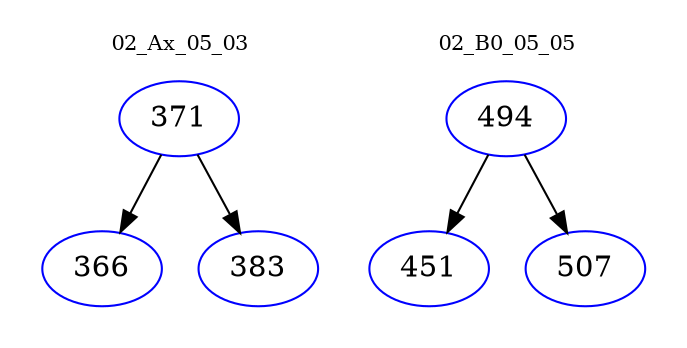 digraph{
subgraph cluster_0 {
color = white
label = "02_Ax_05_03";
fontsize=10;
T0_371 [label="371", color="blue"]
T0_371 -> T0_366 [color="black"]
T0_366 [label="366", color="blue"]
T0_371 -> T0_383 [color="black"]
T0_383 [label="383", color="blue"]
}
subgraph cluster_1 {
color = white
label = "02_B0_05_05";
fontsize=10;
T1_494 [label="494", color="blue"]
T1_494 -> T1_451 [color="black"]
T1_451 [label="451", color="blue"]
T1_494 -> T1_507 [color="black"]
T1_507 [label="507", color="blue"]
}
}
